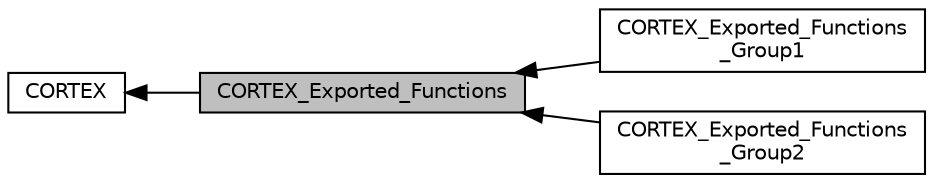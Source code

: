 digraph "CORTEX_Exported_Functions"
{
  edge [fontname="Helvetica",fontsize="10",labelfontname="Helvetica",labelfontsize="10"];
  node [fontname="Helvetica",fontsize="10",shape=record];
  rankdir=LR;
  Node0 [label="CORTEX_Exported_Functions",height=0.2,width=0.4,color="black", fillcolor="grey75", style="filled", fontcolor="black"];
  Node1 [label="CORTEX",height=0.2,width=0.4,color="black", fillcolor="white", style="filled",URL="$group___c_o_r_t_e_x.html",tooltip="CORTEX HAL module driver. "];
  Node2 [label="CORTEX_Exported_Functions\l_Group1",height=0.2,width=0.4,color="black", fillcolor="white", style="filled",URL="$group___c_o_r_t_e_x___exported___functions___group1.html"];
  Node3 [label="CORTEX_Exported_Functions\l_Group2",height=0.2,width=0.4,color="black", fillcolor="white", style="filled",URL="$group___c_o_r_t_e_x___exported___functions___group2.html"];
  Node1->Node0 [shape=plaintext, dir="back", style="solid"];
  Node0->Node2 [shape=plaintext, dir="back", style="solid"];
  Node0->Node3 [shape=plaintext, dir="back", style="solid"];
}
